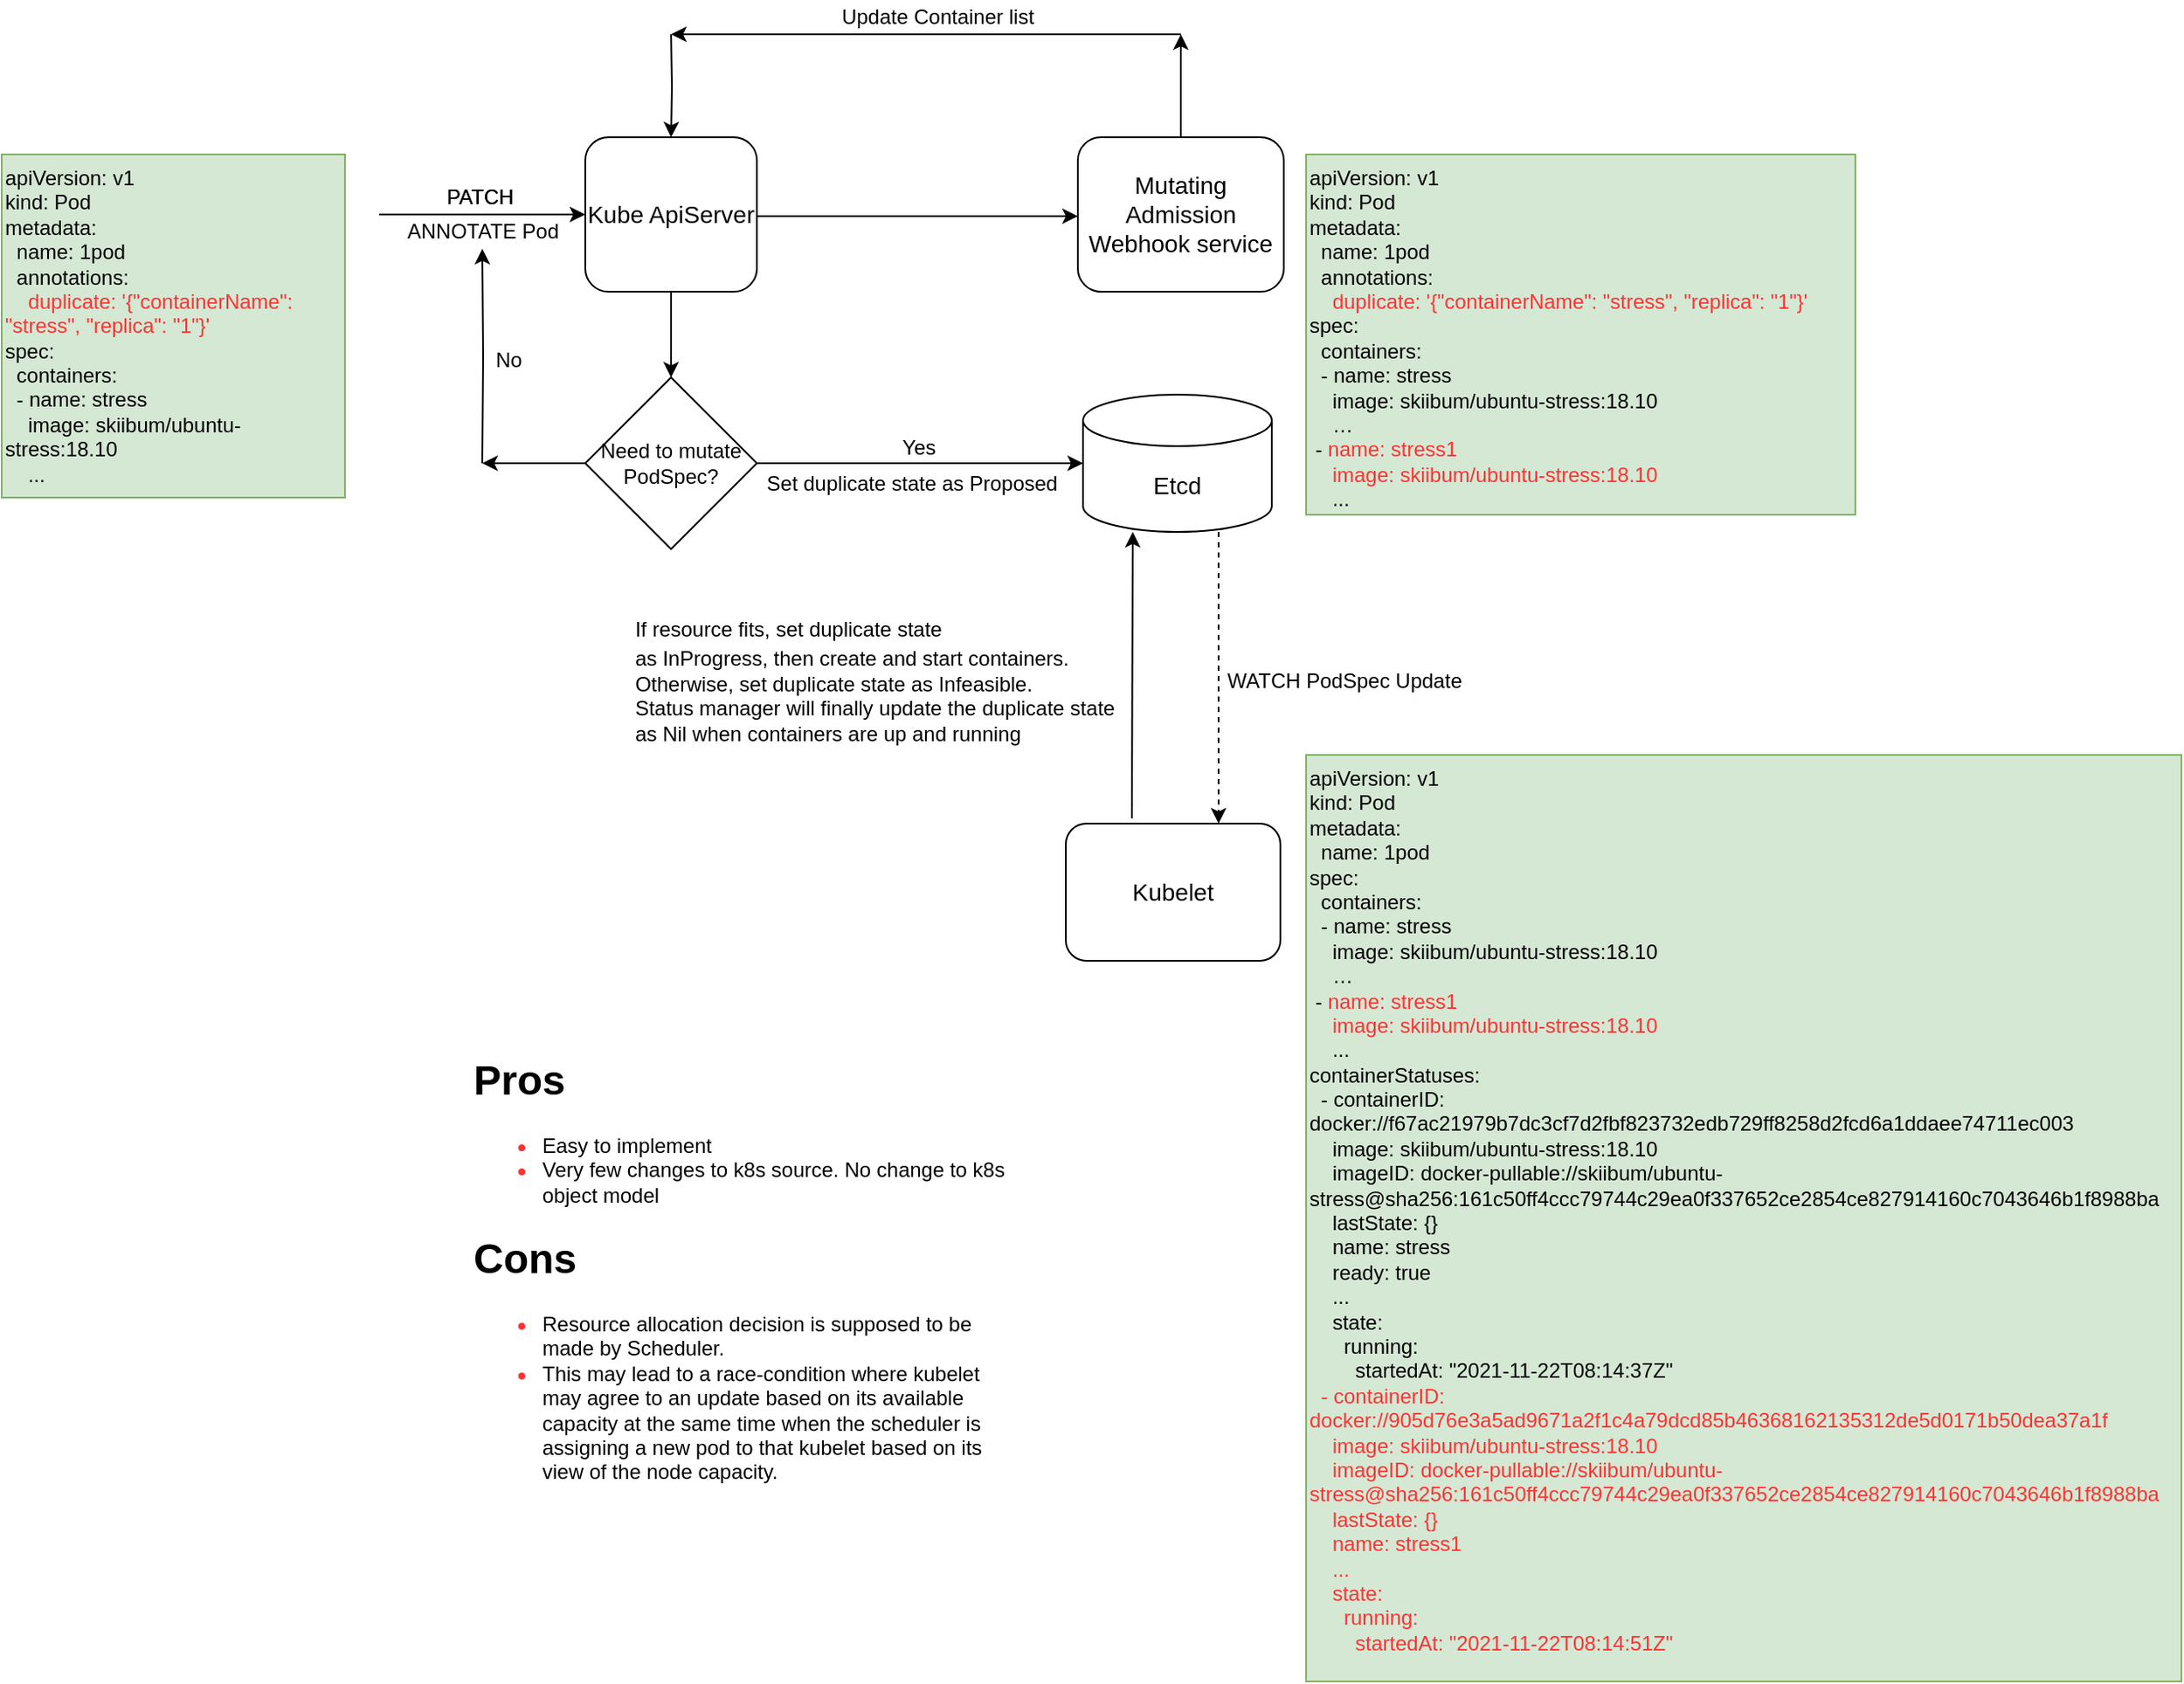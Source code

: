 <mxfile version="15.8.2" type="github" pages="3">
  <diagram id="C5RBs43oDa-KdzZeNtuy" name="webhook">
    <mxGraphModel dx="2099" dy="579" grid="1" gridSize="10" guides="1" tooltips="1" connect="1" arrows="1" fold="1" page="1" pageScale="1" pageWidth="827" pageHeight="1169" math="0" shadow="0">
      <root>
        <mxCell id="WIyWlLk6GJQsqaUBKTNV-0" />
        <mxCell id="WIyWlLk6GJQsqaUBKTNV-1" parent="WIyWlLk6GJQsqaUBKTNV-0" />
        <mxCell id="gJ8kAtWAAKw_t7g4Scvq-7" value="" style="edgeStyle=orthogonalEdgeStyle;rounded=0;orthogonalLoop=1;jettySize=auto;html=1;" edge="1" parent="WIyWlLk6GJQsqaUBKTNV-1">
          <mxGeometry relative="1" as="geometry">
            <mxPoint x="270" y="206" as="sourcePoint" />
            <mxPoint x="457" y="206" as="targetPoint" />
          </mxGeometry>
        </mxCell>
        <mxCell id="gJ8kAtWAAKw_t7g4Scvq-11" value="" style="edgeStyle=orthogonalEdgeStyle;rounded=0;orthogonalLoop=1;jettySize=auto;html=1;fontFamily=Helvetica;fontSize=14;" edge="1" parent="WIyWlLk6GJQsqaUBKTNV-1" source="gJ8kAtWAAKw_t7g4Scvq-2" target="gJ8kAtWAAKw_t7g4Scvq-8">
          <mxGeometry relative="1" as="geometry" />
        </mxCell>
        <mxCell id="gJ8kAtWAAKw_t7g4Scvq-2" value="&lt;font style=&quot;font-size: 14px&quot;&gt;Kube ApiServer&lt;/font&gt;" style="rounded=1;whiteSpace=wrap;html=1;" vertex="1" parent="WIyWlLk6GJQsqaUBKTNV-1">
          <mxGeometry x="170" y="160" width="100" height="90" as="geometry" />
        </mxCell>
        <mxCell id="gJ8kAtWAAKw_t7g4Scvq-3" value="" style="endArrow=classic;html=1;rounded=0;" edge="1" parent="WIyWlLk6GJQsqaUBKTNV-1">
          <mxGeometry width="50" height="50" relative="1" as="geometry">
            <mxPoint x="50" y="205" as="sourcePoint" />
            <mxPoint x="170" y="205" as="targetPoint" />
          </mxGeometry>
        </mxCell>
        <mxCell id="gJ8kAtWAAKw_t7g4Scvq-4" value="PATCH&amp;nbsp;" style="text;html=1;align=center;verticalAlign=middle;resizable=0;points=[];autosize=1;strokeColor=none;fillColor=none;" vertex="1" parent="WIyWlLk6GJQsqaUBKTNV-1">
          <mxGeometry x="80" y="185" width="60" height="20" as="geometry" />
        </mxCell>
        <mxCell id="gJ8kAtWAAKw_t7g4Scvq-5" value="ANNOTATE Pod" style="text;html=1;resizable=0;autosize=1;align=center;verticalAlign=middle;points=[];fillColor=none;strokeColor=none;rounded=0;" vertex="1" parent="WIyWlLk6GJQsqaUBKTNV-1">
          <mxGeometry x="60" y="205" width="100" height="20" as="geometry" />
        </mxCell>
        <mxCell id="gJ8kAtWAAKw_t7g4Scvq-32" value="" style="edgeStyle=orthogonalEdgeStyle;rounded=0;orthogonalLoop=1;jettySize=auto;html=1;fontFamily=Helvetica;fontSize=12;" edge="1" parent="WIyWlLk6GJQsqaUBKTNV-1" source="gJ8kAtWAAKw_t7g4Scvq-6">
          <mxGeometry relative="1" as="geometry">
            <mxPoint x="517" y="100" as="targetPoint" />
          </mxGeometry>
        </mxCell>
        <mxCell id="gJ8kAtWAAKw_t7g4Scvq-6" value="&lt;font style=&quot;font-size: 14px&quot;&gt;Mutating Admission Webhook service&lt;/font&gt;" style="rounded=1;whiteSpace=wrap;html=1;" vertex="1" parent="WIyWlLk6GJQsqaUBKTNV-1">
          <mxGeometry x="457" y="160" width="120" height="90" as="geometry" />
        </mxCell>
        <mxCell id="gJ8kAtWAAKw_t7g4Scvq-13" value="" style="edgeStyle=orthogonalEdgeStyle;rounded=0;orthogonalLoop=1;jettySize=auto;html=1;fontFamily=Helvetica;fontSize=14;" edge="1" parent="WIyWlLk6GJQsqaUBKTNV-1" source="gJ8kAtWAAKw_t7g4Scvq-8" target="gJ8kAtWAAKw_t7g4Scvq-12">
          <mxGeometry relative="1" as="geometry" />
        </mxCell>
        <mxCell id="gJ8kAtWAAKw_t7g4Scvq-39" value="" style="edgeStyle=orthogonalEdgeStyle;rounded=0;orthogonalLoop=1;jettySize=auto;html=1;fontFamily=Helvetica;fontSize=12;" edge="1" parent="WIyWlLk6GJQsqaUBKTNV-1" source="gJ8kAtWAAKw_t7g4Scvq-8">
          <mxGeometry relative="1" as="geometry">
            <mxPoint x="110" y="350" as="targetPoint" />
          </mxGeometry>
        </mxCell>
        <mxCell id="gJ8kAtWAAKw_t7g4Scvq-8" value="Need to mutate PodSpec?" style="rhombus;whiteSpace=wrap;html=1;" vertex="1" parent="WIyWlLk6GJQsqaUBKTNV-1">
          <mxGeometry x="170" y="300" width="100" height="100" as="geometry" />
        </mxCell>
        <mxCell id="gJ8kAtWAAKw_t7g4Scvq-10" value="PATCH&amp;nbsp;" style="text;html=1;align=center;verticalAlign=middle;resizable=0;points=[];autosize=1;strokeColor=none;fillColor=none;" vertex="1" parent="WIyWlLk6GJQsqaUBKTNV-1">
          <mxGeometry x="80" y="185" width="60" height="20" as="geometry" />
        </mxCell>
        <mxCell id="gJ8kAtWAAKw_t7g4Scvq-43" value="" style="edgeStyle=orthogonalEdgeStyle;rounded=0;orthogonalLoop=1;jettySize=auto;html=1;fontFamily=Helvetica;fontSize=14;dashed=1;" edge="1" parent="WIyWlLk6GJQsqaUBKTNV-1">
          <mxGeometry relative="1" as="geometry">
            <mxPoint x="539" y="390" as="sourcePoint" />
            <mxPoint x="539" y="560" as="targetPoint" />
          </mxGeometry>
        </mxCell>
        <mxCell id="gJ8kAtWAAKw_t7g4Scvq-12" value="Etcd" style="shape=cylinder3;whiteSpace=wrap;html=1;boundedLbl=1;backgroundOutline=1;size=15;fontFamily=Helvetica;fontSize=14;" vertex="1" parent="WIyWlLk6GJQsqaUBKTNV-1">
          <mxGeometry x="460" y="310" width="110" height="80" as="geometry" />
        </mxCell>
        <mxCell id="gJ8kAtWAAKw_t7g4Scvq-14" value="&lt;span style=&quot;font-size: 12px&quot;&gt;Yes&lt;/span&gt;" style="text;html=1;resizable=0;autosize=1;align=center;verticalAlign=middle;points=[];fillColor=none;strokeColor=none;rounded=0;fontFamily=Helvetica;fontSize=14;" vertex="1" parent="WIyWlLk6GJQsqaUBKTNV-1">
          <mxGeometry x="344" y="330" width="40" height="20" as="geometry" />
        </mxCell>
        <mxCell id="gJ8kAtWAAKw_t7g4Scvq-34" value="" style="edgeStyle=orthogonalEdgeStyle;rounded=0;orthogonalLoop=1;jettySize=auto;html=1;fontFamily=Helvetica;fontSize=12;startArrow=none;" edge="1" parent="WIyWlLk6GJQsqaUBKTNV-1" source="gJ8kAtWAAKw_t7g4Scvq-36">
          <mxGeometry relative="1" as="geometry">
            <mxPoint x="517" y="100" as="sourcePoint" />
            <mxPoint x="220" y="100" as="targetPoint" />
            <Array as="points">
              <mxPoint x="517" y="100" />
              <mxPoint x="220" y="100" />
            </Array>
          </mxGeometry>
        </mxCell>
        <mxCell id="gJ8kAtWAAKw_t7g4Scvq-35" value="" style="edgeStyle=orthogonalEdgeStyle;rounded=0;orthogonalLoop=1;jettySize=auto;html=1;fontFamily=Helvetica;fontSize=12;" edge="1" parent="WIyWlLk6GJQsqaUBKTNV-1" target="gJ8kAtWAAKw_t7g4Scvq-2">
          <mxGeometry relative="1" as="geometry">
            <mxPoint x="220" y="100" as="sourcePoint" />
          </mxGeometry>
        </mxCell>
        <mxCell id="gJ8kAtWAAKw_t7g4Scvq-36" value="Update Container list" style="text;html=1;resizable=0;autosize=1;align=center;verticalAlign=middle;points=[];fillColor=none;strokeColor=none;rounded=0;fontFamily=Helvetica;fontSize=12;" vertex="1" parent="WIyWlLk6GJQsqaUBKTNV-1">
          <mxGeometry x="310" y="80" width="130" height="20" as="geometry" />
        </mxCell>
        <mxCell id="gJ8kAtWAAKw_t7g4Scvq-40" value="" style="edgeStyle=orthogonalEdgeStyle;rounded=0;orthogonalLoop=1;jettySize=auto;html=1;fontFamily=Helvetica;fontSize=12;" edge="1" parent="WIyWlLk6GJQsqaUBKTNV-1" target="gJ8kAtWAAKw_t7g4Scvq-5">
          <mxGeometry relative="1" as="geometry">
            <mxPoint x="110" y="350" as="sourcePoint" />
          </mxGeometry>
        </mxCell>
        <mxCell id="gJ8kAtWAAKw_t7g4Scvq-41" value="No" style="text;html=1;resizable=0;autosize=1;align=center;verticalAlign=middle;points=[];fillColor=none;strokeColor=none;rounded=0;fontFamily=Helvetica;fontSize=12;" vertex="1" parent="WIyWlLk6GJQsqaUBKTNV-1">
          <mxGeometry x="110" y="280" width="30" height="20" as="geometry" />
        </mxCell>
        <mxCell id="gJ8kAtWAAKw_t7g4Scvq-42" value="&lt;font style=&quot;font-size: 14px&quot;&gt;Kubelet&lt;/font&gt;" style="rounded=1;whiteSpace=wrap;html=1;fontFamily=Helvetica;fontSize=12;" vertex="1" parent="WIyWlLk6GJQsqaUBKTNV-1">
          <mxGeometry x="450" y="560" width="125" height="80" as="geometry" />
        </mxCell>
        <mxCell id="gJ8kAtWAAKw_t7g4Scvq-44" value="&lt;font style=&quot;font-size: 12px&quot;&gt;WATCH PodSpec Update&lt;/font&gt;" style="text;html=1;resizable=0;autosize=1;align=center;verticalAlign=middle;points=[];fillColor=none;strokeColor=none;rounded=0;fontFamily=Helvetica;fontSize=14;" vertex="1" parent="WIyWlLk6GJQsqaUBKTNV-1">
          <mxGeometry x="537" y="466" width="150" height="20" as="geometry" />
        </mxCell>
        <mxCell id="gJ8kAtWAAKw_t7g4Scvq-45" value="" style="endArrow=classic;html=1;rounded=0;fontFamily=Helvetica;fontSize=12;exitX=0.308;exitY=-0.037;exitDx=0;exitDy=0;exitPerimeter=0;" edge="1" parent="WIyWlLk6GJQsqaUBKTNV-1" source="gJ8kAtWAAKw_t7g4Scvq-42">
          <mxGeometry width="50" height="50" relative="1" as="geometry">
            <mxPoint x="360" y="390" as="sourcePoint" />
            <mxPoint x="489" y="390" as="targetPoint" />
          </mxGeometry>
        </mxCell>
        <mxCell id="gJ8kAtWAAKw_t7g4Scvq-46" value="&lt;div style=&quot;text-align: left&quot;&gt;&lt;span style=&quot;font-size: 12px&quot;&gt;If resource fits, set duplicate state&amp;nbsp;&lt;/span&gt;&lt;/div&gt;&lt;div style=&quot;text-align: left&quot;&gt;&lt;span style=&quot;font-size: 12px&quot;&gt;as InProgress, then create and start containers.&amp;nbsp;&lt;/span&gt;&lt;/div&gt;&lt;font style=&quot;font-size: 12px&quot;&gt;&lt;div style=&quot;text-align: left&quot;&gt;&lt;span&gt;Otherwise, set duplicate state as Infeasible.&lt;/span&gt;&lt;/div&gt;&lt;div style=&quot;text-align: left&quot;&gt;Status manager will finally update the duplicate state&amp;nbsp;&lt;/div&gt;&lt;div style=&quot;text-align: left&quot;&gt;as Nil&amp;nbsp;&lt;span&gt;when containers are up and running&amp;nbsp;&lt;/span&gt;&lt;/div&gt;&lt;/font&gt;" style="text;html=1;resizable=0;autosize=1;align=center;verticalAlign=middle;points=[];fillColor=none;strokeColor=none;rounded=0;fontFamily=Helvetica;fontSize=14;" vertex="1" parent="WIyWlLk6GJQsqaUBKTNV-1">
          <mxGeometry x="190" y="431" width="300" height="90" as="geometry" />
        </mxCell>
        <mxCell id="gJ8kAtWAAKw_t7g4Scvq-47" value="Set duplicate state as Proposed" style="text;html=1;resizable=0;autosize=1;align=center;verticalAlign=middle;points=[];fillColor=none;strokeColor=none;rounded=0;fontFamily=Helvetica;fontSize=12;" vertex="1" parent="WIyWlLk6GJQsqaUBKTNV-1">
          <mxGeometry x="270" y="352" width="180" height="20" as="geometry" />
        </mxCell>
        <mxCell id="D11Lsd8FtJEgQ72NZcWx-0" value="&lt;div&gt;apiVersion: v1&lt;/div&gt;&lt;div&gt;kind: Pod&lt;/div&gt;&lt;div&gt;metadata:&lt;/div&gt;&lt;div&gt;&amp;nbsp; name: 1pod&lt;/div&gt;&lt;div&gt;&amp;nbsp; annotations:&lt;/div&gt;&lt;div&gt;&lt;font color=&quot;#ff3333&quot;&gt;&amp;nbsp; &amp;nbsp; duplicate: &#39;{&quot;containerName&quot;: &quot;stress&quot;, &quot;replica&quot;: &quot;1&quot;}&#39;&lt;/font&gt;&lt;/div&gt;&lt;div&gt;spec:&lt;/div&gt;&lt;div&gt;&amp;nbsp; containers:&lt;/div&gt;&lt;div&gt;&amp;nbsp; - name: stress&lt;/div&gt;&lt;div&gt;&amp;nbsp; &amp;nbsp; image: skiibum/ubuntu-stress:18.10&lt;/div&gt;&lt;div&gt;&amp;nbsp; &amp;nbsp; ...&lt;/div&gt;" style="rounded=0;whiteSpace=wrap;html=1;fontFamily=Helvetica;fontSize=12;align=left;fillColor=#d5e8d4;strokeColor=#82b366;" vertex="1" parent="WIyWlLk6GJQsqaUBKTNV-1">
          <mxGeometry x="-170" y="170" width="200" height="200" as="geometry" />
        </mxCell>
        <mxCell id="D11Lsd8FtJEgQ72NZcWx-1" value="apiVersion: v1&lt;br&gt;kind: Pod&lt;br&gt;metadata:&lt;br&gt;&amp;nbsp; name: 1pod&lt;br&gt;&amp;nbsp; annotations:&lt;br&gt;&lt;font color=&quot;#ff3333&quot;&gt;&amp;nbsp; &amp;nbsp; duplicate: &#39;{&quot;containerName&quot;: &quot;stress&quot;, &quot;replica&quot;: &quot;1&quot;}&#39;&lt;br&gt;&lt;/font&gt;spec:&lt;br&gt;&amp;nbsp; containers:&lt;br&gt;&amp;nbsp; - name: stress&lt;br&gt;&amp;nbsp; &amp;nbsp; image: skiibum/ubuntu-stress:18.10&lt;br&gt;&amp;nbsp; &amp;nbsp; …&lt;br&gt;&amp;nbsp;- &lt;font color=&quot;#ff3333&quot;&gt;name: stress1&lt;br&gt;&amp;nbsp; &amp;nbsp; image: skiibum/ubuntu-stress:18.10&lt;/font&gt;&lt;br&gt;&amp;nbsp; &amp;nbsp; ..." style="text;whiteSpace=wrap;html=1;fontSize=12;fontFamily=Helvetica;fillColor=#d5e8d4;strokeColor=#82b366;" vertex="1" parent="WIyWlLk6GJQsqaUBKTNV-1">
          <mxGeometry x="590" y="170" width="320" height="210" as="geometry" />
        </mxCell>
        <mxCell id="D11Lsd8FtJEgQ72NZcWx-2" value="apiVersion: v1&lt;br&gt;kind: Pod&lt;br&gt;metadata:&lt;br&gt;&amp;nbsp; name: 1pod&lt;font color=&quot;#ff3333&quot;&gt;&lt;br&gt;&lt;/font&gt;spec:&lt;br&gt;&amp;nbsp; containers:&lt;br&gt;&amp;nbsp; - name: stress&lt;br&gt;&amp;nbsp; &amp;nbsp; image: skiibum/ubuntu-stress:18.10&lt;br&gt;&amp;nbsp; &amp;nbsp; …&lt;br&gt;&amp;nbsp;- &lt;font color=&quot;#ff3333&quot;&gt;name: stress1&lt;br&gt;&amp;nbsp; &amp;nbsp; image: skiibum/ubuntu-stress:18.10&lt;/font&gt;&lt;br&gt;&amp;nbsp; &amp;nbsp; ...&lt;br&gt;&lt;div&gt;containerStatuses:&lt;/div&gt;&lt;div&gt;&amp;nbsp; - containerID: docker://f67ac21979b7dc3cf7d2fbf823732edb729ff8258d2fcd6a1ddaee74711ec003&lt;/div&gt;&lt;div&gt;&amp;nbsp; &amp;nbsp; image: skiibum/ubuntu-stress:18.10&lt;/div&gt;&lt;div&gt;&amp;nbsp; &amp;nbsp; imageID: docker-pullable://skiibum/ubuntu-stress@sha256:161c50ff4ccc79744c29ea0f337652ce2854ce827914160c7043646b1f8988ba&lt;/div&gt;&lt;div&gt;&amp;nbsp; &amp;nbsp; lastState: {}&lt;/div&gt;&lt;div&gt;&amp;nbsp; &amp;nbsp; name: stress&lt;/div&gt;&lt;div&gt;&amp;nbsp; &amp;nbsp; ready: true&lt;/div&gt;&lt;div&gt;&amp;nbsp; &amp;nbsp; ...&lt;/div&gt;&lt;div&gt;&amp;nbsp; &amp;nbsp; state:&lt;/div&gt;&lt;div&gt;&amp;nbsp; &amp;nbsp; &amp;nbsp; running:&lt;/div&gt;&lt;div&gt;&amp;nbsp; &amp;nbsp; &amp;nbsp; &amp;nbsp; startedAt: &quot;2021-11-22T08:14:37Z&quot;&lt;/div&gt;&lt;div&gt;&amp;nbsp;&lt;font color=&quot;#ff3333&quot;&gt; - containerID: docker://905d76e3a5ad9671a2f1c4a79dcd85b46368162135312de5d0171b50dea37a1f&lt;/font&gt;&lt;/div&gt;&lt;div&gt;&lt;font color=&quot;#ff3333&quot;&gt;&amp;nbsp; &amp;nbsp; image: skiibum/ubuntu-stress:18.10&lt;/font&gt;&lt;/div&gt;&lt;div&gt;&lt;font color=&quot;#ff3333&quot;&gt;&amp;nbsp; &amp;nbsp; imageID: docker-pullable://skiibum/ubuntu-stress@sha256:161c50ff4ccc79744c29ea0f337652ce2854ce827914160c7043646b1f8988ba&lt;/font&gt;&lt;/div&gt;&lt;div&gt;&lt;font color=&quot;#ff3333&quot;&gt;&amp;nbsp; &amp;nbsp; lastState: {}&lt;/font&gt;&lt;/div&gt;&lt;div&gt;&lt;font color=&quot;#ff3333&quot;&gt;&amp;nbsp; &amp;nbsp; name: stress1&lt;/font&gt;&lt;/div&gt;&lt;div&gt;&lt;font color=&quot;#ff3333&quot;&gt;&amp;nbsp; &amp;nbsp; ...&lt;/font&gt;&lt;/div&gt;&lt;div&gt;&lt;font color=&quot;#ff3333&quot;&gt;&amp;nbsp; &amp;nbsp; state:&lt;/font&gt;&lt;/div&gt;&lt;div&gt;&lt;font color=&quot;#ff3333&quot;&gt;&amp;nbsp; &amp;nbsp; &amp;nbsp; running:&lt;/font&gt;&lt;/div&gt;&lt;div&gt;&lt;font color=&quot;#ff3333&quot;&gt;&amp;nbsp; &amp;nbsp; &amp;nbsp; &amp;nbsp; startedAt: &quot;2021-11-22T08:14:51Z&quot;&lt;/font&gt;&lt;/div&gt;" style="text;whiteSpace=wrap;html=1;fontSize=12;fontFamily=Helvetica;fillColor=#d5e8d4;strokeColor=#82b366;" vertex="1" parent="WIyWlLk6GJQsqaUBKTNV-1">
          <mxGeometry x="590" y="520" width="510" height="540" as="geometry" />
        </mxCell>
        <mxCell id="D11Lsd8FtJEgQ72NZcWx-3" value="&lt;h1&gt;&lt;font color=&quot;#000000&quot;&gt;Pros&lt;/font&gt;&lt;/h1&gt;&lt;p&gt;&lt;/p&gt;&lt;ul&gt;&lt;li&gt;&lt;font color=&quot;#000000&quot;&gt;Easy to implement&amp;nbsp;&lt;/font&gt;&lt;/li&gt;&lt;li&gt;&lt;font color=&quot;#000000&quot;&gt;Very few changes to k8s source. No change to k8s object model&lt;/font&gt;&lt;/li&gt;&lt;/ul&gt;&lt;p&gt;&lt;/p&gt;&lt;h1&gt;&lt;font color=&quot;#000000&quot;&gt;Cons&lt;/font&gt;&lt;/h1&gt;&lt;p&gt;&lt;/p&gt;&lt;ul&gt;&lt;li&gt;&lt;font color=&quot;#000000&quot;&gt;Resource allocation decision&amp;nbsp;is supposed to be made by Scheduler.&amp;nbsp;&lt;/font&gt;&lt;/li&gt;&lt;li&gt;&lt;font color=&quot;#000000&quot;&gt;This may lead to a race-condition where kubelet may agree to an update based on its available capacity at the same time when the scheduler is assigning a new pod to that kubelet based on its view of the node capacity.&amp;nbsp;&lt;/font&gt;&lt;span id=&quot;docs-internal-guid-44bf292c-7fff-f98d-9bcf-c16e8a3c23c7&quot;&gt;&lt;/span&gt;&lt;/li&gt;&lt;/ul&gt;&lt;p&gt;&lt;/p&gt;" style="text;html=1;strokeColor=none;fillColor=none;spacing=5;spacingTop=-20;whiteSpace=wrap;overflow=hidden;rounded=0;fontFamily=Helvetica;fontSize=12;fontColor=#FF3333;align=left;" vertex="1" parent="WIyWlLk6GJQsqaUBKTNV-1">
          <mxGeometry x="100" y="690" width="320" height="280" as="geometry" />
        </mxCell>
      </root>
    </mxGraphModel>
  </diagram>
  <diagram id="b5eZfN_mTchJTnmyJi1k" name="annotation">
    <mxGraphModel dx="2122" dy="579" grid="1" gridSize="10" guides="1" tooltips="1" connect="1" arrows="1" fold="1" page="1" pageScale="1" pageWidth="850" pageHeight="1100" math="0" shadow="0">
      <root>
        <mxCell id="ITCLSx846kDoq1n6SzYH-0" />
        <mxCell id="ITCLSx846kDoq1n6SzYH-1" parent="ITCLSx846kDoq1n6SzYH-0" />
        <mxCell id="i_ennpGb39XRAHNqJxrH-2" value="&lt;font style=&quot;font-size: 14px&quot;&gt;Kube ApiServer&lt;/font&gt;" style="rounded=1;whiteSpace=wrap;html=1;" vertex="1" parent="ITCLSx846kDoq1n6SzYH-1">
          <mxGeometry x="170" y="160" width="100" height="90" as="geometry" />
        </mxCell>
        <mxCell id="i_ennpGb39XRAHNqJxrH-3" value="" style="endArrow=classic;html=1;rounded=0;" edge="1" parent="ITCLSx846kDoq1n6SzYH-1">
          <mxGeometry width="50" height="50" relative="1" as="geometry">
            <mxPoint x="50" y="205" as="sourcePoint" />
            <mxPoint x="170" y="205" as="targetPoint" />
          </mxGeometry>
        </mxCell>
        <mxCell id="i_ennpGb39XRAHNqJxrH-4" value="PATCH&amp;nbsp;" style="text;html=1;align=center;verticalAlign=middle;resizable=0;points=[];autosize=1;strokeColor=none;fillColor=none;" vertex="1" parent="ITCLSx846kDoq1n6SzYH-1">
          <mxGeometry x="80" y="185" width="60" height="20" as="geometry" />
        </mxCell>
        <mxCell id="i_ennpGb39XRAHNqJxrH-5" value="ANNOTATE Pod" style="text;html=1;resizable=0;autosize=1;align=center;verticalAlign=middle;points=[];fillColor=none;strokeColor=none;rounded=0;" vertex="1" parent="ITCLSx846kDoq1n6SzYH-1">
          <mxGeometry x="60" y="205" width="100" height="20" as="geometry" />
        </mxCell>
        <mxCell id="i_ennpGb39XRAHNqJxrH-11" value="PATCH&amp;nbsp;" style="text;html=1;align=center;verticalAlign=middle;resizable=0;points=[];autosize=1;strokeColor=none;fillColor=none;" vertex="1" parent="ITCLSx846kDoq1n6SzYH-1">
          <mxGeometry x="80" y="185" width="60" height="20" as="geometry" />
        </mxCell>
        <mxCell id="i_ennpGb39XRAHNqJxrH-12" value="" style="edgeStyle=orthogonalEdgeStyle;rounded=0;orthogonalLoop=1;jettySize=auto;html=1;fontFamily=Helvetica;fontSize=14;dashed=1;exitX=1;exitY=0;exitDx=0;exitDy=52.5;exitPerimeter=0;" edge="1" parent="ITCLSx846kDoq1n6SzYH-1" source="i_ennpGb39XRAHNqJxrH-13">
          <mxGeometry relative="1" as="geometry">
            <mxPoint x="539" y="200" as="sourcePoint" />
            <mxPoint x="460" y="413" as="targetPoint" />
            <Array as="points">
              <mxPoint x="460" y="413" />
            </Array>
          </mxGeometry>
        </mxCell>
        <mxCell id="i_ennpGb39XRAHNqJxrH-13" value="Etcd" style="shape=cylinder3;whiteSpace=wrap;html=1;boundedLbl=1;backgroundOutline=1;size=15;fontFamily=Helvetica;fontSize=14;" vertex="1" parent="ITCLSx846kDoq1n6SzYH-1">
          <mxGeometry x="164" y="360" width="110" height="80" as="geometry" />
        </mxCell>
        <mxCell id="i_ennpGb39XRAHNqJxrH-20" value="&lt;font style=&quot;font-size: 14px&quot;&gt;Kubelet&lt;/font&gt;" style="rounded=1;whiteSpace=wrap;html=1;fontFamily=Helvetica;fontSize=12;" vertex="1" parent="ITCLSx846kDoq1n6SzYH-1">
          <mxGeometry x="140" y="577" width="160" height="80" as="geometry" />
        </mxCell>
        <mxCell id="i_ennpGb39XRAHNqJxrH-21" value="&lt;font style=&quot;font-size: 12px&quot;&gt;WATCH PodSpec Update&lt;/font&gt;" style="text;html=1;resizable=0;autosize=1;align=center;verticalAlign=middle;points=[];fillColor=none;strokeColor=none;rounded=0;fontFamily=Helvetica;fontSize=14;" vertex="1" parent="ITCLSx846kDoq1n6SzYH-1">
          <mxGeometry x="290" y="420" width="150" height="20" as="geometry" />
        </mxCell>
        <mxCell id="i_ennpGb39XRAHNqJxrH-22" value="" style="endArrow=classic;html=1;rounded=0;fontFamily=Helvetica;fontSize=12;entryX=1;entryY=0;entryDx=0;entryDy=27.5;entryPerimeter=0;" edge="1" parent="ITCLSx846kDoq1n6SzYH-1" target="i_ennpGb39XRAHNqJxrH-13">
          <mxGeometry width="50" height="50" relative="1" as="geometry">
            <mxPoint x="460" y="388" as="sourcePoint" />
            <mxPoint x="489" y="200" as="targetPoint" />
          </mxGeometry>
        </mxCell>
        <mxCell id="i_ennpGb39XRAHNqJxrH-23" value="&lt;div style=&quot;text-align: left&quot;&gt;&lt;span style=&quot;font-size: 12px&quot;&gt;1. interpret annotation&lt;/span&gt;&lt;/div&gt;&lt;div style=&quot;text-align: left&quot;&gt;&lt;span style=&quot;font-size: 12px&quot;&gt;2.&amp;nbsp;&lt;/span&gt;&lt;span style=&quot;font-size: 12px&quot;&gt;If resource fits, set duplicate state&amp;nbsp;&lt;/span&gt;&lt;/div&gt;&lt;div style=&quot;text-align: left&quot;&gt;&lt;span style=&quot;font-size: 12px&quot;&gt;as InProgress, update the Container list&amp;nbsp;&lt;/span&gt;&lt;/div&gt;&lt;div style=&quot;text-align: left&quot;&gt;&lt;span style=&quot;font-size: 12px&quot;&gt;in Podspec, update scheduler cache.&lt;/span&gt;&lt;/div&gt;&lt;div style=&quot;text-align: left&quot;&gt;&lt;span style=&quot;font-size: 12px&quot;&gt;Otherwise, set duplicate state as Infeasible.&lt;/span&gt;&lt;/div&gt;" style="text;html=1;resizable=0;autosize=1;align=center;verticalAlign=middle;points=[];fillColor=none;strokeColor=none;rounded=0;fontFamily=Helvetica;fontSize=14;" vertex="1" parent="ITCLSx846kDoq1n6SzYH-1">
          <mxGeometry x="290" y="264" width="250" height="90" as="geometry" />
        </mxCell>
        <mxCell id="i_ennpGb39XRAHNqJxrH-25" value="" style="endArrow=classic;html=1;rounded=0;fontFamily=Helvetica;fontSize=12;exitX=0.5;exitY=1;exitDx=0;exitDy=0;" edge="1" parent="ITCLSx846kDoq1n6SzYH-1" source="i_ennpGb39XRAHNqJxrH-2" target="i_ennpGb39XRAHNqJxrH-13">
          <mxGeometry width="50" height="50" relative="1" as="geometry">
            <mxPoint x="400" y="430" as="sourcePoint" />
            <mxPoint x="450" y="380" as="targetPoint" />
          </mxGeometry>
        </mxCell>
        <mxCell id="juz4PLPT8AiDiX2LW57e-0" value="Validate annotation&amp;nbsp;" style="text;html=1;resizable=0;autosize=1;align=center;verticalAlign=middle;points=[];fillColor=none;strokeColor=none;rounded=0;fontFamily=Helvetica;fontSize=12;fontColor=#000000;" vertex="1" parent="ITCLSx846kDoq1n6SzYH-1">
          <mxGeometry x="100" y="300" width="120" height="20" as="geometry" />
        </mxCell>
        <mxCell id="juz4PLPT8AiDiX2LW57e-3" value="&lt;font style=&quot;font-size: 14px&quot;&gt;Kube Scheduler&lt;/font&gt;" style="rounded=1;whiteSpace=wrap;html=1;fontFamily=Helvetica;fontSize=12;" vertex="1" parent="ITCLSx846kDoq1n6SzYH-1">
          <mxGeometry x="461" y="363" width="125" height="80" as="geometry" />
        </mxCell>
        <mxCell id="juz4PLPT8AiDiX2LW57e-4" value="" style="edgeStyle=orthogonalEdgeStyle;rounded=0;orthogonalLoop=1;jettySize=auto;html=1;fontFamily=Helvetica;fontSize=14;dashed=1;exitX=0.855;exitY=1;exitDx=0;exitDy=-4.35;exitPerimeter=0;entryX=0.75;entryY=0;entryDx=0;entryDy=0;" edge="1" parent="ITCLSx846kDoq1n6SzYH-1" source="i_ennpGb39XRAHNqJxrH-13" target="i_ennpGb39XRAHNqJxrH-20">
          <mxGeometry relative="1" as="geometry">
            <mxPoint x="284" y="423" as="sourcePoint" />
            <mxPoint x="470" y="423" as="targetPoint" />
            <Array as="points">
              <mxPoint x="260" y="436" />
            </Array>
          </mxGeometry>
        </mxCell>
        <mxCell id="juz4PLPT8AiDiX2LW57e-5" value="&lt;font style=&quot;font-size: 12px&quot;&gt;WATCH Pod Update&lt;/font&gt;" style="text;html=1;resizable=0;autosize=1;align=center;verticalAlign=middle;points=[];fillColor=none;strokeColor=none;rounded=0;fontFamily=Helvetica;fontSize=14;" vertex="1" parent="ITCLSx846kDoq1n6SzYH-1">
          <mxGeometry x="268" y="500" width="120" height="20" as="geometry" />
        </mxCell>
        <mxCell id="juz4PLPT8AiDiX2LW57e-6" value="" style="endArrow=classic;html=1;rounded=0;fontFamily=Helvetica;fontSize=12;fontColor=#000000;exitX=0.25;exitY=0;exitDx=0;exitDy=0;entryX=0.145;entryY=1;entryDx=0;entryDy=-4.35;entryPerimeter=0;" edge="1" parent="ITCLSx846kDoq1n6SzYH-1" source="i_ennpGb39XRAHNqJxrH-20" target="i_ennpGb39XRAHNqJxrH-13">
          <mxGeometry width="50" height="50" relative="1" as="geometry">
            <mxPoint x="280" y="540" as="sourcePoint" />
            <mxPoint x="330" y="490" as="targetPoint" />
          </mxGeometry>
        </mxCell>
        <mxCell id="LSv40BOvI9iOODx8XyYR-0" value="&lt;div style=&quot;color: rgb(0 , 0 , 0) ; font-family: &amp;#34;helvetica&amp;#34; ; font-size: 14px ; font-style: normal ; font-weight: 400 ; letter-spacing: normal ; text-indent: 0px ; text-transform: none ; word-spacing: 0px ; background-color: rgb(248 , 249 , 250) ; text-align: left&quot;&gt;&lt;span style=&quot;font-size: 12px&quot;&gt;For addition, create and start containers,&amp;nbsp;&lt;/span&gt;&lt;span style=&quot;font-size: 12px&quot;&gt;set duplicate state as InProgress.&lt;/span&gt;&lt;/div&gt;&lt;font style=&quot;color: rgb(0 , 0 , 0) ; font-family: &amp;#34;helvetica&amp;#34; ; font-style: normal ; font-weight: 400 ; letter-spacing: normal ; text-align: center ; text-indent: 0px ; text-transform: none ; word-spacing: 0px ; background-color: rgb(248 , 249 , 250) ; font-size: 12px&quot;&gt;&lt;div style=&quot;text-align: left&quot;&gt;PLEG will finally update the duplicate state as Nil when containers are up and running.&lt;/div&gt;&lt;div style=&quot;text-align: left&quot;&gt;&lt;br&gt;&lt;/div&gt;&lt;div style=&quot;text-align: left&quot;&gt;For deletion, stop containers upon Pod.Update.&lt;/div&gt;&lt;span style=&quot;text-align: left&quot;&gt;Set duplicate state as InProgress. When containers are terminated, update PodSpec.&lt;/span&gt;&lt;div style=&quot;text-align: left&quot;&gt;&amp;nbsp;&lt;/div&gt;&lt;/font&gt;" style="text;whiteSpace=wrap;html=1;fontSize=12;fontFamily=Helvetica;fontColor=#000000;" vertex="1" parent="ITCLSx846kDoq1n6SzYH-1">
          <mxGeometry x="-90" y="443" width="260" height="137" as="geometry" />
        </mxCell>
        <mxCell id="bN04X_4NJ7RiUgSIrAoa-0" value="&lt;h1&gt;&lt;font color=&quot;#000000&quot;&gt;Pros&lt;/font&gt;&lt;/h1&gt;&lt;p&gt;&lt;/p&gt;&lt;ul&gt;&lt;li&gt;&lt;font color=&quot;#000000&quot;&gt;Let scheduler decides&amp;nbsp;the pod duplicate status.&amp;nbsp;&lt;/font&gt;&lt;/li&gt;&lt;li&gt;&lt;font color=&quot;#000000&quot;&gt;Use annotations to denote that the containers are to scale up or down. For addition, update PodSpec when resource fits. For deletion, remove containers in PodSpec when containers are terminated.&amp;nbsp;&amp;nbsp;&lt;/font&gt;&lt;/li&gt;&lt;/ul&gt;&lt;p&gt;&lt;/p&gt;&lt;h1&gt;&lt;font color=&quot;#000000&quot;&gt;Cons&lt;/font&gt;&lt;/h1&gt;&lt;p&gt;&lt;/p&gt;&lt;ul&gt;&lt;li&gt;&lt;font color=&quot;#000000&quot;&gt;The community possibly would not favor container list mutation.&amp;nbsp;&lt;/font&gt;&lt;/li&gt;&lt;/ul&gt;&lt;p&gt;&lt;/p&gt;" style="text;html=1;strokeColor=none;fillColor=none;spacing=5;spacingTop=-20;whiteSpace=wrap;overflow=hidden;rounded=0;fontFamily=Helvetica;fontSize=12;fontColor=#FF3333;align=left;" vertex="1" parent="ITCLSx846kDoq1n6SzYH-1">
          <mxGeometry x="80" y="720" width="320" height="280" as="geometry" />
        </mxCell>
        <mxCell id="GDD04WPXChaqu8gwVFN9-0" value="&lt;div&gt;apiVersion: v1&lt;/div&gt;&lt;div&gt;kind: Pod&lt;/div&gt;&lt;div&gt;metadata:&lt;/div&gt;&lt;div&gt;&amp;nbsp; name: 1pod&lt;/div&gt;&lt;div&gt;&amp;nbsp; annotations:&lt;/div&gt;&lt;div&gt;&lt;font color=&quot;#ff3333&quot;&gt;&amp;nbsp; &amp;nbsp; duplicate: &#39;{&quot;containerName&quot;: &quot;stress&quot;, &quot;replica&quot;: &quot;1&quot;}&#39;&lt;/font&gt;&lt;/div&gt;&lt;div&gt;spec:&lt;/div&gt;&lt;div&gt;&amp;nbsp; containers:&lt;/div&gt;&lt;div&gt;&amp;nbsp; - name: stress&lt;/div&gt;&lt;div&gt;&amp;nbsp; &amp;nbsp; image: skiibum/ubuntu-stress:18.10&lt;/div&gt;&lt;div&gt;&amp;nbsp; &amp;nbsp; ...&lt;/div&gt;" style="rounded=0;whiteSpace=wrap;html=1;fontFamily=Helvetica;fontSize=12;align=left;fillColor=#d5e8d4;strokeColor=#82b366;" vertex="1" parent="ITCLSx846kDoq1n6SzYH-1">
          <mxGeometry x="-160" y="130" width="200" height="200" as="geometry" />
        </mxCell>
        <mxCell id="qU8DvFjRQlB7kfs-6-CU-0" value="apiVersion: v1&lt;br&gt;kind: Pod&lt;br&gt;metadata:&lt;br&gt;&amp;nbsp; name: 1pod&lt;font color=&quot;#ff3333&quot;&gt;&lt;br&gt;&lt;/font&gt;spec:&lt;br&gt;&amp;nbsp; containers:&lt;br&gt;&amp;nbsp; - name: stress&lt;br&gt;&amp;nbsp; &amp;nbsp; image: skiibum/ubuntu-stress:18.10&lt;br&gt;&amp;nbsp; &amp;nbsp; …&lt;br&gt;&amp;nbsp;- &lt;font color=&quot;#ff3333&quot;&gt;name: stress1&lt;br&gt;&amp;nbsp; &amp;nbsp; image: skiibum/ubuntu-stress:18.10&lt;/font&gt;&lt;br&gt;&amp;nbsp; &amp;nbsp; ..." style="text;whiteSpace=wrap;html=1;fontSize=12;fontFamily=Helvetica;fillColor=#d5e8d4;strokeColor=#82b366;" vertex="1" parent="ITCLSx846kDoq1n6SzYH-1">
          <mxGeometry x="540" y="130" width="300" height="210" as="geometry" />
        </mxCell>
        <mxCell id="qU8DvFjRQlB7kfs-6-CU-1" value="apiVersion: v1&lt;br&gt;kind: Pod&lt;br&gt;metadata:&lt;br&gt;&amp;nbsp; name: 1pod&lt;br&gt;&lt;font color=&quot;#ff3333&quot;&gt;&amp;nbsp; containsToRemove: &#39;[&#39;stress1&#39;]&#39;&lt;br&gt;&lt;/font&gt;spec:&lt;br&gt;&amp;nbsp; containers:&lt;br&gt;&amp;nbsp; - name: stress&lt;br&gt;&amp;nbsp; &amp;nbsp; image: skiibum/ubuntu-stress:18.10&lt;br&gt;&amp;nbsp; &amp;nbsp; …&lt;br&gt;&amp;nbsp;- &lt;font color=&quot;#ff3333&quot;&gt;name: stress1&lt;br&gt;&amp;nbsp; &amp;nbsp; image: skiibum/ubuntu-stress:18.10&lt;/font&gt;&lt;br&gt;&amp;nbsp; &amp;nbsp; ..." style="text;whiteSpace=wrap;html=1;fontSize=12;fontFamily=Helvetica;fillColor=#d5e8d4;strokeColor=#82b366;" vertex="1" parent="ITCLSx846kDoq1n6SzYH-1">
          <mxGeometry x="540" y="464" width="300" height="210" as="geometry" />
        </mxCell>
      </root>
    </mxGraphModel>
  </diagram>
  <diagram id="lKqsShuAqBGbPSmW4KfP" name="container attributes">
    <mxGraphModel dx="1882" dy="579" grid="1" gridSize="10" guides="1" tooltips="1" connect="1" arrows="0" fold="1" page="1" pageScale="1" pageWidth="850" pageHeight="1100" math="0" shadow="0">
      <root>
        <mxCell id="UvkZxEzqPrCQQuInUelh-0" />
        <mxCell id="UvkZxEzqPrCQQuInUelh-1" parent="UvkZxEzqPrCQQuInUelh-0" />
        <mxCell id="qEboIL6CohF3YUrAIsk3-0" value="&lt;font style=&quot;font-size: 14px&quot;&gt;Kube ApiServer&lt;/font&gt;" style="rounded=1;whiteSpace=wrap;html=1;" vertex="1" parent="UvkZxEzqPrCQQuInUelh-1">
          <mxGeometry x="170" y="160" width="100" height="90" as="geometry" />
        </mxCell>
        <mxCell id="qEboIL6CohF3YUrAIsk3-1" value="" style="endArrow=classic;html=1;rounded=0;" edge="1" parent="UvkZxEzqPrCQQuInUelh-1">
          <mxGeometry width="50" height="50" relative="1" as="geometry">
            <mxPoint x="50" y="205" as="sourcePoint" />
            <mxPoint x="170" y="205" as="targetPoint" />
          </mxGeometry>
        </mxCell>
        <mxCell id="qEboIL6CohF3YUrAIsk3-2" value="PATCH&amp;nbsp;" style="text;html=1;align=center;verticalAlign=middle;resizable=0;points=[];autosize=1;strokeColor=none;fillColor=none;" vertex="1" parent="UvkZxEzqPrCQQuInUelh-1">
          <mxGeometry x="80" y="185" width="60" height="20" as="geometry" />
        </mxCell>
        <mxCell id="qEboIL6CohF3YUrAIsk3-3" value="ANNOTATE Pod" style="text;html=1;resizable=0;autosize=1;align=center;verticalAlign=middle;points=[];fillColor=none;strokeColor=none;rounded=0;" vertex="1" parent="UvkZxEzqPrCQQuInUelh-1">
          <mxGeometry x="60" y="205" width="100" height="20" as="geometry" />
        </mxCell>
        <mxCell id="qEboIL6CohF3YUrAIsk3-4" value="PATCH&amp;nbsp;" style="text;html=1;align=center;verticalAlign=middle;resizable=0;points=[];autosize=1;strokeColor=none;fillColor=none;" vertex="1" parent="UvkZxEzqPrCQQuInUelh-1">
          <mxGeometry x="80" y="185" width="60" height="20" as="geometry" />
        </mxCell>
        <mxCell id="qEboIL6CohF3YUrAIsk3-5" value="" style="edgeStyle=orthogonalEdgeStyle;rounded=0;orthogonalLoop=1;jettySize=auto;html=1;fontFamily=Helvetica;fontSize=14;dashed=1;exitX=1;exitY=0;exitDx=0;exitDy=52.5;exitPerimeter=0;" edge="1" parent="UvkZxEzqPrCQQuInUelh-1" source="qEboIL6CohF3YUrAIsk3-6">
          <mxGeometry relative="1" as="geometry">
            <mxPoint x="539" y="200" as="sourcePoint" />
            <mxPoint x="460" y="413" as="targetPoint" />
            <Array as="points">
              <mxPoint x="460" y="413" />
            </Array>
          </mxGeometry>
        </mxCell>
        <mxCell id="qEboIL6CohF3YUrAIsk3-6" value="Etcd" style="shape=cylinder3;whiteSpace=wrap;html=1;boundedLbl=1;backgroundOutline=1;size=15;fontFamily=Helvetica;fontSize=14;" vertex="1" parent="UvkZxEzqPrCQQuInUelh-1">
          <mxGeometry x="164" y="360" width="110" height="80" as="geometry" />
        </mxCell>
        <mxCell id="qEboIL6CohF3YUrAIsk3-7" value="&lt;font style=&quot;font-size: 14px&quot;&gt;Kubelet&lt;/font&gt;" style="rounded=1;whiteSpace=wrap;html=1;fontFamily=Helvetica;fontSize=12;" vertex="1" parent="UvkZxEzqPrCQQuInUelh-1">
          <mxGeometry x="140" y="577" width="160" height="80" as="geometry" />
        </mxCell>
        <mxCell id="qEboIL6CohF3YUrAIsk3-8" value="&lt;font style=&quot;font-size: 12px&quot;&gt;WATCH PodSpec Update&lt;/font&gt;" style="text;html=1;resizable=0;autosize=1;align=center;verticalAlign=middle;points=[];fillColor=none;strokeColor=none;rounded=0;fontFamily=Helvetica;fontSize=14;" vertex="1" parent="UvkZxEzqPrCQQuInUelh-1">
          <mxGeometry x="290" y="420" width="150" height="20" as="geometry" />
        </mxCell>
        <mxCell id="qEboIL6CohF3YUrAIsk3-9" value="" style="endArrow=classic;html=1;rounded=0;fontFamily=Helvetica;fontSize=12;entryX=1;entryY=0;entryDx=0;entryDy=27.5;entryPerimeter=0;" edge="1" parent="UvkZxEzqPrCQQuInUelh-1" target="qEboIL6CohF3YUrAIsk3-6">
          <mxGeometry width="50" height="50" relative="1" as="geometry">
            <mxPoint x="460" y="388" as="sourcePoint" />
            <mxPoint x="489" y="200" as="targetPoint" />
          </mxGeometry>
        </mxCell>
        <mxCell id="qEboIL6CohF3YUrAIsk3-10" value="&lt;div style=&quot;text-align: left&quot;&gt;&lt;span style=&quot;font-size: 12px&quot;&gt;1. interpret annotation&lt;/span&gt;&lt;/div&gt;&lt;div style=&quot;text-align: left&quot;&gt;&lt;span style=&quot;font-size: 12px&quot;&gt;2.&amp;nbsp;&lt;/span&gt;&lt;span style=&quot;font-size: 12px&quot;&gt;If resource fits, set duplicate state&amp;nbsp;&lt;/span&gt;&lt;/div&gt;&lt;div style=&quot;text-align: left&quot;&gt;&lt;span style=&quot;font-size: 12px&quot;&gt;as InProgress, update the ContainerStatuses list&amp;nbsp;&lt;/span&gt;&lt;/div&gt;&lt;div style=&quot;text-align: left&quot;&gt;&lt;span style=&quot;font-size: 12px&quot;&gt;in Podspec, update scheduler cache.&lt;/span&gt;&lt;/div&gt;&lt;div style=&quot;text-align: left&quot;&gt;&lt;span style=&quot;font-size: 12px&quot;&gt;Otherwise, set duplicate state as Infeasible.&lt;/span&gt;&lt;/div&gt;" style="text;html=1;resizable=0;autosize=1;align=center;verticalAlign=middle;points=[];fillColor=none;strokeColor=none;rounded=0;fontFamily=Helvetica;fontSize=14;" vertex="1" parent="UvkZxEzqPrCQQuInUelh-1">
          <mxGeometry x="260" y="265" width="280" height="90" as="geometry" />
        </mxCell>
        <mxCell id="qEboIL6CohF3YUrAIsk3-11" value="" style="endArrow=classic;html=1;rounded=0;fontFamily=Helvetica;fontSize=12;exitX=0.5;exitY=1;exitDx=0;exitDy=0;" edge="1" parent="UvkZxEzqPrCQQuInUelh-1" source="qEboIL6CohF3YUrAIsk3-0" target="qEboIL6CohF3YUrAIsk3-6">
          <mxGeometry width="50" height="50" relative="1" as="geometry">
            <mxPoint x="400" y="430" as="sourcePoint" />
            <mxPoint x="450" y="380" as="targetPoint" />
          </mxGeometry>
        </mxCell>
        <mxCell id="qEboIL6CohF3YUrAIsk3-12" value="Validate annotation&amp;nbsp;" style="text;html=1;resizable=0;autosize=1;align=center;verticalAlign=middle;points=[];fillColor=none;strokeColor=none;rounded=0;fontFamily=Helvetica;fontSize=12;fontColor=#000000;" vertex="1" parent="UvkZxEzqPrCQQuInUelh-1">
          <mxGeometry x="100" y="300" width="120" height="20" as="geometry" />
        </mxCell>
        <mxCell id="qEboIL6CohF3YUrAIsk3-13" value="&lt;font style=&quot;font-size: 14px&quot;&gt;Kube Scheduler&lt;/font&gt;" style="rounded=1;whiteSpace=wrap;html=1;fontFamily=Helvetica;fontSize=12;" vertex="1" parent="UvkZxEzqPrCQQuInUelh-1">
          <mxGeometry x="461" y="363" width="125" height="80" as="geometry" />
        </mxCell>
        <mxCell id="qEboIL6CohF3YUrAIsk3-14" value="" style="edgeStyle=orthogonalEdgeStyle;rounded=0;orthogonalLoop=1;jettySize=auto;html=1;fontFamily=Helvetica;fontSize=14;dashed=1;exitX=0.855;exitY=1;exitDx=0;exitDy=-4.35;exitPerimeter=0;entryX=0.75;entryY=0;entryDx=0;entryDy=0;" edge="1" parent="UvkZxEzqPrCQQuInUelh-1" source="qEboIL6CohF3YUrAIsk3-6" target="qEboIL6CohF3YUrAIsk3-7">
          <mxGeometry relative="1" as="geometry">
            <mxPoint x="284" y="423" as="sourcePoint" />
            <mxPoint x="470" y="423" as="targetPoint" />
            <Array as="points">
              <mxPoint x="260" y="436" />
            </Array>
          </mxGeometry>
        </mxCell>
        <mxCell id="qEboIL6CohF3YUrAIsk3-15" value="&lt;font style=&quot;font-size: 12px&quot;&gt;WATCH Pod Update&lt;/font&gt;" style="text;html=1;resizable=0;autosize=1;align=center;verticalAlign=middle;points=[];fillColor=none;strokeColor=none;rounded=0;fontFamily=Helvetica;fontSize=14;" vertex="1" parent="UvkZxEzqPrCQQuInUelh-1">
          <mxGeometry x="268" y="500" width="120" height="20" as="geometry" />
        </mxCell>
        <mxCell id="qEboIL6CohF3YUrAIsk3-16" value="" style="endArrow=classic;html=1;rounded=0;fontFamily=Helvetica;fontSize=12;fontColor=#000000;exitX=0.25;exitY=0;exitDx=0;exitDy=0;entryX=0.145;entryY=1;entryDx=0;entryDy=-4.35;entryPerimeter=0;" edge="1" parent="UvkZxEzqPrCQQuInUelh-1" source="qEboIL6CohF3YUrAIsk3-7" target="qEboIL6CohF3YUrAIsk3-6">
          <mxGeometry width="50" height="50" relative="1" as="geometry">
            <mxPoint x="280" y="540" as="sourcePoint" />
            <mxPoint x="330" y="490" as="targetPoint" />
          </mxGeometry>
        </mxCell>
        <mxCell id="qEboIL6CohF3YUrAIsk3-17" value="&lt;div style=&quot;color: rgb(0 , 0 , 0) ; font-family: &amp;#34;helvetica&amp;#34; ; font-size: 14px ; font-style: normal ; font-weight: 400 ; letter-spacing: normal ; text-indent: 0px ; text-transform: none ; word-spacing: 0px ; background-color: rgb(248 , 249 , 250) ; text-align: left&quot;&gt;&lt;span style=&quot;font-size: 12px&quot;&gt;For addition, create and start containers,&amp;nbsp;&lt;/span&gt;&lt;span style=&quot;font-size: 12px&quot;&gt;set duplicate state as InProgress.&lt;/span&gt;&lt;/div&gt;&lt;font style=&quot;color: rgb(0 , 0 , 0) ; font-family: &amp;#34;helvetica&amp;#34; ; font-style: normal ; font-weight: 400 ; letter-spacing: normal ; text-align: center ; text-indent: 0px ; text-transform: none ; word-spacing: 0px ; background-color: rgb(248 , 249 , 250) ; font-size: 12px&quot;&gt;&lt;div style=&quot;text-align: left&quot;&gt;Status Manager will finally update the duplicate state as Nil when containers are up and running.&lt;/div&gt;&lt;div style=&quot;text-align: left&quot;&gt;&lt;br&gt;&lt;/div&gt;&lt;div style=&quot;text-align: left&quot;&gt;For deletion, stop containers upon Pod.Update.&lt;/div&gt;&lt;span style=&quot;text-align: left&quot;&gt;Set duplicate state as InProgress. When containers are terminated, remove the container status in PodSpec.&lt;/span&gt;&lt;div style=&quot;text-align: left&quot;&gt;&amp;nbsp;&lt;/div&gt;&lt;/font&gt;" style="text;whiteSpace=wrap;html=1;fontSize=12;fontFamily=Helvetica;fontColor=#000000;" vertex="1" parent="UvkZxEzqPrCQQuInUelh-1">
          <mxGeometry x="-90" y="443" width="260" height="137" as="geometry" />
        </mxCell>
        <mxCell id="qEboIL6CohF3YUrAIsk3-18" value="&lt;h1&gt;&lt;font color=&quot;#000000&quot;&gt;Pros&lt;/font&gt;&lt;/h1&gt;&lt;p&gt;&lt;/p&gt;&lt;ul&gt;&lt;li&gt;&lt;font color=&quot;#000000&quot;&gt;Add a&amp;nbsp; new attribute to Container Object. Make no changes to the length of the container list.&lt;/font&gt;&lt;/li&gt;&lt;li&gt;&lt;font color=&quot;#000000&quot;&gt;The container list is getting very long if the replica is large.&amp;nbsp; Remove the redundant, duplicate info in Container list.&amp;nbsp;&lt;/font&gt;&lt;/li&gt;&lt;/ul&gt;&lt;p&gt;&lt;/p&gt;&lt;h1&gt;&lt;font color=&quot;#000000&quot;&gt;Cons&lt;/font&gt;&lt;/h1&gt;&lt;p&gt;&lt;/p&gt;&lt;ul&gt;&lt;li&gt;&lt;font color=&quot;#000000&quot;&gt;Need to define a new attribute in the container object. Add attribute value validation&lt;/font&gt;&lt;/li&gt;&lt;li&gt;&lt;font color=&quot;#000000&quot;&gt;Require a lot of code change to maintain&amp;nbsp;a one-to-many mapping between the replica and its container statuses.&amp;nbsp;&lt;/font&gt;&lt;/li&gt;&lt;/ul&gt;&lt;p&gt;&lt;/p&gt;" style="text;html=1;strokeColor=none;fillColor=none;spacing=5;spacingTop=-20;whiteSpace=wrap;overflow=hidden;rounded=0;fontFamily=Helvetica;fontSize=12;fontColor=#FF3333;align=left;" vertex="1" parent="UvkZxEzqPrCQQuInUelh-1">
          <mxGeometry x="520" y="760" width="320" height="280" as="geometry" />
        </mxCell>
        <mxCell id="qEboIL6CohF3YUrAIsk3-19" value="&lt;div&gt;apiVersion: v1&lt;/div&gt;&lt;div&gt;kind: Pod&lt;/div&gt;&lt;div&gt;metadata:&lt;/div&gt;&lt;div&gt;&amp;nbsp; name: 1pod&lt;/div&gt;&lt;div&gt;spec:&lt;/div&gt;&lt;div&gt;&amp;nbsp; containers:&lt;/div&gt;&lt;div&gt;&amp;nbsp; - name: stress&lt;/div&gt;&lt;div&gt;&amp;nbsp; &amp;nbsp; image: skiibum/ubuntu-stress:18.10&lt;/div&gt;&lt;div&gt;&lt;font color=&quot;#ff3333&quot;&gt;&amp;nbsp; &amp;nbsp; replica: 2&lt;/font&gt;&lt;span&gt;&amp;nbsp; &amp;nbsp; ...&lt;/span&gt;&lt;/div&gt;" style="rounded=0;whiteSpace=wrap;html=1;fontFamily=Helvetica;fontSize=12;align=left;fillColor=#d5e8d4;strokeColor=#82b366;" vertex="1" parent="UvkZxEzqPrCQQuInUelh-1">
          <mxGeometry x="-160" y="151" width="200" height="160" as="geometry" />
        </mxCell>
        <mxCell id="qEboIL6CohF3YUrAIsk3-20" value="apiVersion: v1&lt;br&gt;kind: Pod&lt;br&gt;metadata:&lt;br&gt;&amp;nbsp; name: 1pod&lt;font color=&quot;#ff3333&quot;&gt;&lt;br&gt;&lt;/font&gt;spec:&lt;br&gt;&amp;nbsp; containers:&lt;br&gt;&amp;nbsp; - name: stress&lt;br&gt;&amp;nbsp; &amp;nbsp; image: skiibum/ubuntu-stress:18.10&lt;br&gt;&lt;font color=&quot;#ff3333&quot;&gt;&amp;nbsp; &amp;nbsp; replicate: 2&lt;br&gt;&lt;/font&gt;&amp;nbsp; &amp;nbsp; …&lt;br&gt;containerStatuses:&lt;br&gt;&amp;nbsp;- name: stress&lt;br&gt;&amp;nbsp; &amp;nbsp;image:&amp;nbsp;&amp;nbsp;skiibum/ubuntu-stress:18.10&lt;br&gt;&amp;nbsp;- &lt;font color=&quot;#ff3333&quot;&gt;name: stress1&lt;br&gt;&amp;nbsp; &amp;nbsp; image: skiibum/ubuntu-stress:18.10&lt;/font&gt;&lt;br&gt;&amp;nbsp; &amp;nbsp; ..." style="text;whiteSpace=wrap;html=1;fontSize=12;fontFamily=Helvetica;fillColor=#d5e8d4;strokeColor=#82b366;" vertex="1" parent="UvkZxEzqPrCQQuInUelh-1">
          <mxGeometry x="540" y="110" width="300" height="242" as="geometry" />
        </mxCell>
        <mxCell id="qEboIL6CohF3YUrAIsk3-21" value="apiVersion: v1&lt;br&gt;kind: Pod&lt;br&gt;metadata:&lt;br&gt;&amp;nbsp; name: 1pod&lt;br&gt;&lt;font color=&quot;#ff3333&quot;&gt;&amp;nbsp; containsToRemove: &#39;[&#39;stress1&#39;]&#39;&lt;br&gt;&lt;/font&gt;spec:&lt;br&gt;&amp;nbsp; containers:&lt;br&gt;&amp;nbsp; - name: stress&lt;br&gt;&amp;nbsp; &amp;nbsp; image: skiibum/ubuntu-stress:18.10&lt;br&gt;&lt;font color=&quot;#ff3333&quot;&gt;&amp;nbsp; &amp;nbsp; replica: 1&lt;br&gt;&lt;/font&gt;&amp;nbsp; &amp;nbsp; …&lt;br&gt;containerStatuses:&lt;br&gt;&amp;nbsp;- name: stress&lt;br&gt;&amp;nbsp; &amp;nbsp;image:&amp;nbsp;&amp;nbsp;skiibum/ubuntu-stress:18.10&lt;br&gt;&amp;nbsp;-&amp;nbsp;&lt;font color=&quot;#ff3333&quot;&gt;name: stress1&lt;br&gt;&amp;nbsp; &amp;nbsp; image: skiibum/ubuntu-stress:18.10&lt;/font&gt;&lt;br&gt;&amp;nbsp; &amp;nbsp; ..." style="text;whiteSpace=wrap;html=1;fontSize=12;fontFamily=Helvetica;fillColor=#d5e8d4;strokeColor=#82b366;" vertex="1" parent="UvkZxEzqPrCQQuInUelh-1">
          <mxGeometry x="540" y="464" width="300" height="256" as="geometry" />
        </mxCell>
        <mxCell id="J-0i9UX3y7WsBJK10lQc-0" value="apiVersion: v1&lt;br&gt;kind: Pod&lt;br&gt;metadata:&lt;br&gt;&amp;nbsp; name: 1pod&lt;font color=&quot;#ff3333&quot;&gt;&lt;br&gt;&lt;/font&gt;spec:&lt;br&gt;&amp;nbsp; containers:&lt;br&gt;&amp;nbsp; - name: stress&lt;br&gt;&amp;nbsp; &amp;nbsp; image: skiibum/ubuntu-stress:18.10&lt;br&gt;&amp;nbsp; &amp;nbsp; &lt;font color=&quot;#ff3333&quot;&gt;replica: 2&lt;/font&gt;&lt;br&gt;&amp;nbsp; &amp;nbsp; ...&lt;br&gt;&lt;div&gt;containerStatuses:&lt;/div&gt;&lt;div&gt;&amp;nbsp; - containerID: docker://f67ac21979b7dc3cf7d2fbf823732edb729ff8258d2fcd6a1ddaee74711ec003&lt;/div&gt;&lt;div&gt;&amp;nbsp; &amp;nbsp; image: skiibum/ubuntu-stress:18.10&lt;/div&gt;&lt;div&gt;&amp;nbsp; &amp;nbsp; imageID: docker-pullable://skiibum/ubuntu-stress@sha256:161c50ff4ccc79744c29ea0f337652ce2854ce827914160c7043646b1f8988ba&lt;/div&gt;&lt;div&gt;&amp;nbsp; &amp;nbsp; lastState: {}&lt;/div&gt;&lt;div&gt;&amp;nbsp; &amp;nbsp; name: stress&lt;/div&gt;&lt;div&gt;&amp;nbsp; &amp;nbsp; ready: true&lt;/div&gt;&lt;div&gt;&amp;nbsp; &amp;nbsp; ...&lt;/div&gt;&lt;div&gt;&amp;nbsp; &amp;nbsp; state:&lt;/div&gt;&lt;div&gt;&amp;nbsp; &amp;nbsp; &amp;nbsp; running:&lt;/div&gt;&lt;div&gt;&amp;nbsp; &amp;nbsp; &amp;nbsp; &amp;nbsp; startedAt: &quot;2021-11-22T08:14:37Z&quot;&lt;/div&gt;&lt;div&gt;&amp;nbsp;&lt;font color=&quot;#ff3333&quot;&gt; - containerID: docker://905d76e3a5ad9671a2f1c4a79dcd85b46368162135312de5d0171b50dea37a1f&lt;/font&gt;&lt;/div&gt;&lt;div&gt;&lt;font color=&quot;#ff3333&quot;&gt;&amp;nbsp; &amp;nbsp; image: skiibum/ubuntu-stress:18.10&lt;/font&gt;&lt;/div&gt;&lt;div&gt;&lt;font color=&quot;#ff3333&quot;&gt;&amp;nbsp; &amp;nbsp; imageID: docker-pullable://skiibum/ubuntu-stress@sha256:161c50ff4ccc79744c29ea0f337652ce2854ce827914160c7043646b1f8988ba&lt;/font&gt;&lt;/div&gt;&lt;div&gt;&lt;font color=&quot;#ff3333&quot;&gt;&amp;nbsp; &amp;nbsp; lastState: {}&lt;/font&gt;&lt;/div&gt;&lt;div&gt;&lt;font color=&quot;#ff3333&quot;&gt;&amp;nbsp; &amp;nbsp; name: stress1&lt;/font&gt;&lt;/div&gt;&lt;div&gt;&lt;font color=&quot;#ff3333&quot;&gt;&amp;nbsp; &amp;nbsp; ...&lt;/font&gt;&lt;/div&gt;&lt;div&gt;&lt;font color=&quot;#ff3333&quot;&gt;&amp;nbsp; &amp;nbsp; state:&lt;/font&gt;&lt;/div&gt;&lt;div&gt;&lt;font color=&quot;#ff3333&quot;&gt;&amp;nbsp; &amp;nbsp; &amp;nbsp; running:&lt;/font&gt;&lt;/div&gt;&lt;div&gt;&lt;font color=&quot;#ff3333&quot;&gt;&amp;nbsp; &amp;nbsp; &amp;nbsp; &amp;nbsp; startedAt: &quot;2021-11-22T08:14:51Z&quot;&lt;/font&gt;&lt;/div&gt;" style="text;whiteSpace=wrap;html=1;fontSize=12;fontFamily=Helvetica;fillColor=#d5e8d4;strokeColor=#82b366;" vertex="1" parent="UvkZxEzqPrCQQuInUelh-1">
          <mxGeometry x="-70" y="670" width="510" height="510" as="geometry" />
        </mxCell>
      </root>
    </mxGraphModel>
  </diagram>
</mxfile>

